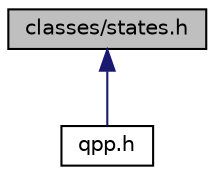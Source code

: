 digraph "classes/states.h"
{
  edge [fontname="Helvetica",fontsize="10",labelfontname="Helvetica",labelfontsize="10"];
  node [fontname="Helvetica",fontsize="10",shape=record];
  Node1 [label="classes/states.h",height=0.2,width=0.4,color="black", fillcolor="grey75", style="filled", fontcolor="black"];
  Node1 -> Node2 [dir="back",color="midnightblue",fontsize="10",style="solid",fontname="Helvetica"];
  Node2 [label="qpp.h",height=0.2,width=0.4,color="black", fillcolor="white", style="filled",URL="$qpp_8h.html",tooltip="Quantum++ main header file, includes all other necessary headers. "];
}
